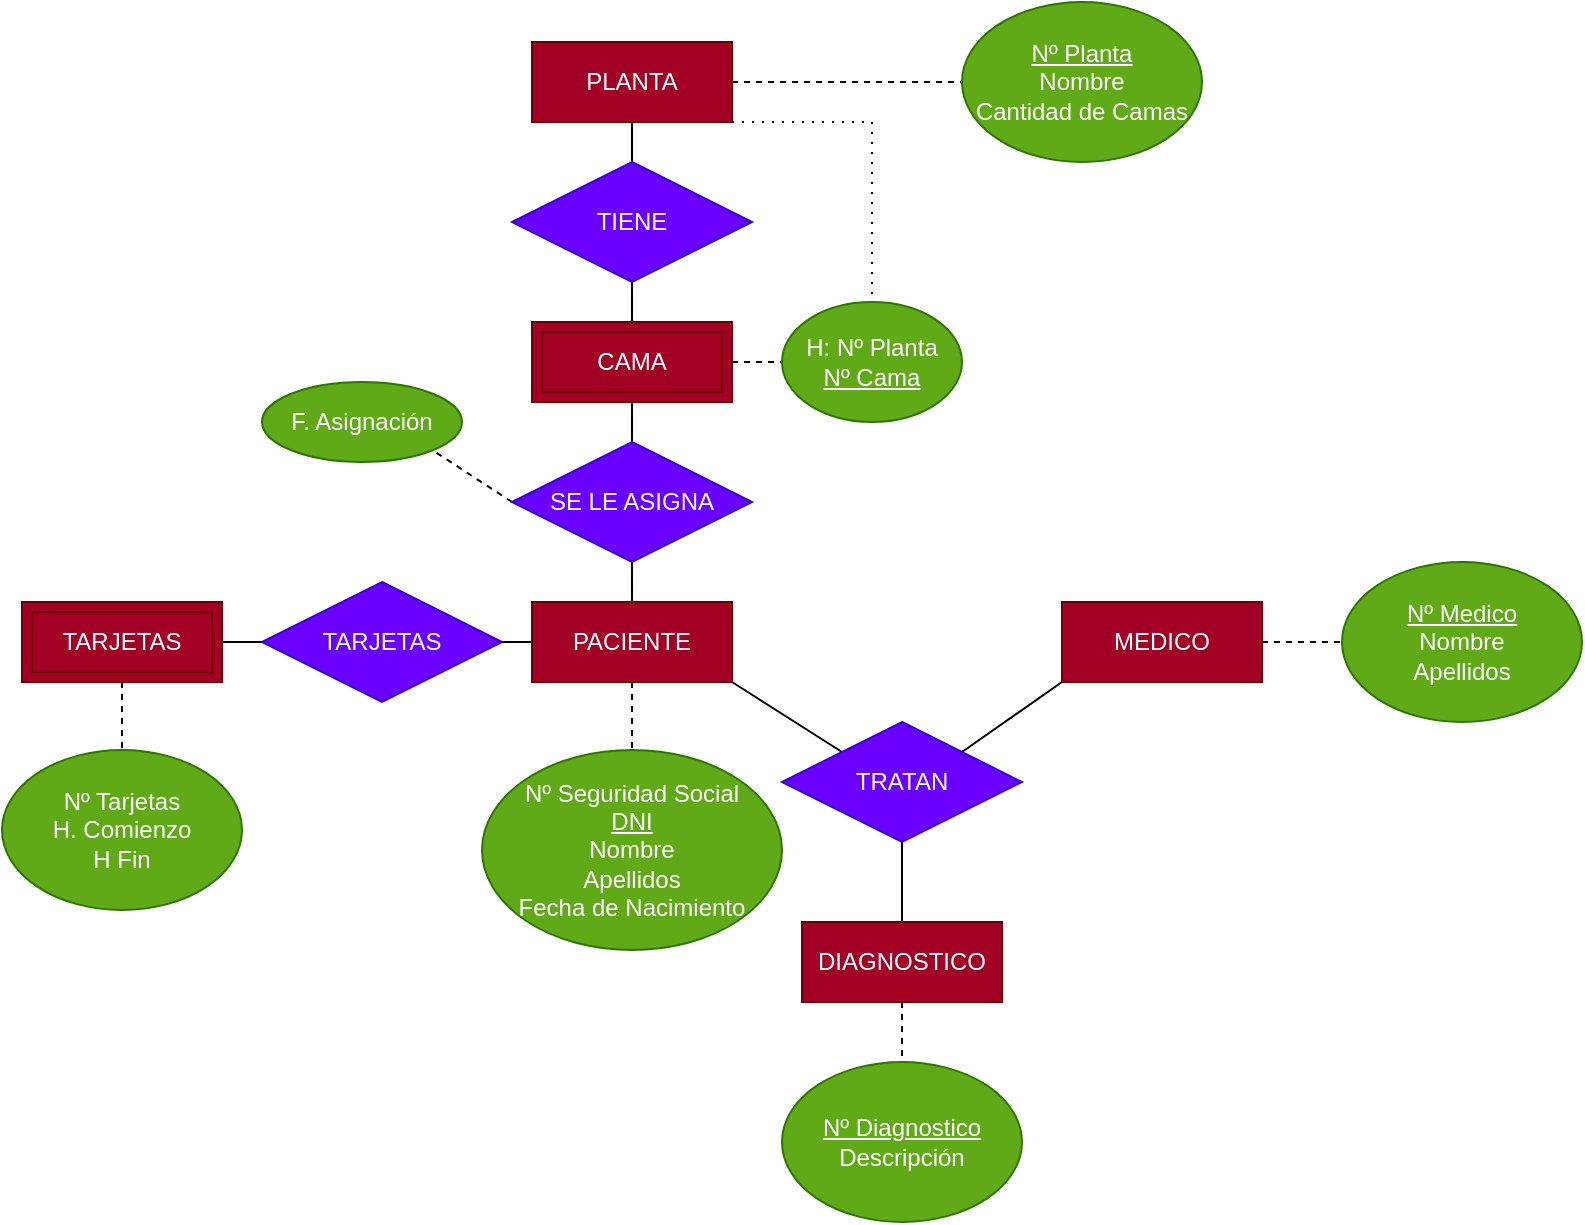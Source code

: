 <mxfile version="20.4.0" type="github">
  <diagram id="R2lEEEUBdFMjLlhIrx00" name="Page-1">
    <mxGraphModel dx="868" dy="460" grid="1" gridSize="10" guides="1" tooltips="1" connect="1" arrows="0" fold="1" page="1" pageScale="1" pageWidth="1169" pageHeight="827" math="0" shadow="0" extFonts="Permanent Marker^https://fonts.googleapis.com/css?family=Permanent+Marker">
      <root>
        <mxCell id="0" />
        <mxCell id="1" parent="0" />
        <mxCell id="-N8Wu7EY1_5mGeQ1VmYi-11" style="edgeStyle=orthogonalEdgeStyle;rounded=0;orthogonalLoop=1;jettySize=auto;html=1;exitX=0.5;exitY=1;exitDx=0;exitDy=0;entryX=0.5;entryY=0;entryDx=0;entryDy=0;endArrow=none;endFill=0;" edge="1" parent="1" source="-N8Wu7EY1_5mGeQ1VmYi-2" target="-N8Wu7EY1_5mGeQ1VmYi-7">
          <mxGeometry relative="1" as="geometry" />
        </mxCell>
        <mxCell id="-N8Wu7EY1_5mGeQ1VmYi-36" style="edgeStyle=orthogonalEdgeStyle;rounded=0;orthogonalLoop=1;jettySize=auto;html=1;exitX=1;exitY=1;exitDx=0;exitDy=0;entryX=0.5;entryY=0;entryDx=0;entryDy=0;dashed=1;endArrow=none;endFill=0;dashPattern=1 4;" edge="1" parent="1" source="-N8Wu7EY1_5mGeQ1VmYi-2" target="-N8Wu7EY1_5mGeQ1VmYi-33">
          <mxGeometry relative="1" as="geometry">
            <Array as="points">
              <mxPoint x="495" y="100" />
            </Array>
          </mxGeometry>
        </mxCell>
        <mxCell id="-N8Wu7EY1_5mGeQ1VmYi-43" style="edgeStyle=orthogonalEdgeStyle;rounded=0;orthogonalLoop=1;jettySize=auto;html=1;exitX=1;exitY=0.5;exitDx=0;exitDy=0;entryX=0;entryY=0.5;entryDx=0;entryDy=0;dashed=1;endArrow=none;endFill=0;" edge="1" parent="1" source="-N8Wu7EY1_5mGeQ1VmYi-2" target="-N8Wu7EY1_5mGeQ1VmYi-37">
          <mxGeometry relative="1" as="geometry" />
        </mxCell>
        <mxCell id="-N8Wu7EY1_5mGeQ1VmYi-2" value="PLANTA" style="whiteSpace=wrap;html=1;align=center;fillColor=#a20025;fontColor=#ffffff;strokeColor=#6F0000;" vertex="1" parent="1">
          <mxGeometry x="325" y="60" width="100" height="40" as="geometry" />
        </mxCell>
        <mxCell id="-N8Wu7EY1_5mGeQ1VmYi-13" style="edgeStyle=orthogonalEdgeStyle;rounded=0;orthogonalLoop=1;jettySize=auto;html=1;exitX=0.5;exitY=1;exitDx=0;exitDy=0;entryX=0.5;entryY=0;entryDx=0;entryDy=0;endArrow=none;endFill=0;" edge="1" parent="1" source="-N8Wu7EY1_5mGeQ1VmYi-3" target="-N8Wu7EY1_5mGeQ1VmYi-12">
          <mxGeometry relative="1" as="geometry" />
        </mxCell>
        <mxCell id="-N8Wu7EY1_5mGeQ1VmYi-34" style="edgeStyle=none;rounded=0;orthogonalLoop=1;jettySize=auto;html=1;exitX=1;exitY=0.5;exitDx=0;exitDy=0;entryX=0;entryY=0.5;entryDx=0;entryDy=0;dashed=1;endArrow=none;endFill=0;" edge="1" parent="1" source="-N8Wu7EY1_5mGeQ1VmYi-3" target="-N8Wu7EY1_5mGeQ1VmYi-33">
          <mxGeometry relative="1" as="geometry" />
        </mxCell>
        <mxCell id="-N8Wu7EY1_5mGeQ1VmYi-3" value="CAMA" style="shape=ext;margin=3;double=1;whiteSpace=wrap;html=1;align=center;fillColor=#a20025;fontColor=#ffffff;strokeColor=#6F0000;" vertex="1" parent="1">
          <mxGeometry x="325" y="200" width="100" height="40" as="geometry" />
        </mxCell>
        <mxCell id="-N8Wu7EY1_5mGeQ1VmYi-4" value="PACIENTE" style="whiteSpace=wrap;html=1;align=center;" vertex="1" parent="1">
          <mxGeometry x="325" y="340" width="100" height="40" as="geometry" />
        </mxCell>
        <mxCell id="-N8Wu7EY1_5mGeQ1VmYi-10" style="edgeStyle=orthogonalEdgeStyle;rounded=0;orthogonalLoop=1;jettySize=auto;html=1;exitX=0.5;exitY=1;exitDx=0;exitDy=0;entryX=0.5;entryY=0;entryDx=0;entryDy=0;endArrow=none;endFill=0;" edge="1" parent="1" source="-N8Wu7EY1_5mGeQ1VmYi-7" target="-N8Wu7EY1_5mGeQ1VmYi-3">
          <mxGeometry relative="1" as="geometry" />
        </mxCell>
        <mxCell id="-N8Wu7EY1_5mGeQ1VmYi-7" value="TIENE" style="shape=rhombus;perimeter=rhombusPerimeter;whiteSpace=wrap;html=1;align=center;fillColor=#6a00ff;fontColor=#ffffff;strokeColor=#3700CC;" vertex="1" parent="1">
          <mxGeometry x="315" y="120" width="120" height="60" as="geometry" />
        </mxCell>
        <mxCell id="-N8Wu7EY1_5mGeQ1VmYi-14" style="edgeStyle=orthogonalEdgeStyle;rounded=0;orthogonalLoop=1;jettySize=auto;html=1;exitX=0.5;exitY=1;exitDx=0;exitDy=0;entryX=0.5;entryY=0;entryDx=0;entryDy=0;endArrow=none;endFill=0;" edge="1" parent="1" source="-N8Wu7EY1_5mGeQ1VmYi-12" target="-N8Wu7EY1_5mGeQ1VmYi-4">
          <mxGeometry relative="1" as="geometry" />
        </mxCell>
        <mxCell id="-N8Wu7EY1_5mGeQ1VmYi-45" style="rounded=0;orthogonalLoop=1;jettySize=auto;html=1;exitX=0;exitY=0.5;exitDx=0;exitDy=0;entryX=1;entryY=1;entryDx=0;entryDy=0;dashed=1;endArrow=none;endFill=0;" edge="1" parent="1" source="-N8Wu7EY1_5mGeQ1VmYi-12" target="-N8Wu7EY1_5mGeQ1VmYi-44">
          <mxGeometry relative="1" as="geometry" />
        </mxCell>
        <mxCell id="-N8Wu7EY1_5mGeQ1VmYi-12" value="SE LE ASIGNA" style="shape=rhombus;perimeter=rhombusPerimeter;whiteSpace=wrap;html=1;align=center;fillColor=#6a00ff;fontColor=#ffffff;strokeColor=#3700CC;" vertex="1" parent="1">
          <mxGeometry x="315" y="260" width="120" height="60" as="geometry" />
        </mxCell>
        <mxCell id="-N8Wu7EY1_5mGeQ1VmYi-19" style="edgeStyle=orthogonalEdgeStyle;rounded=0;orthogonalLoop=1;jettySize=auto;html=1;exitX=0;exitY=0.5;exitDx=0;exitDy=0;entryX=1;entryY=0.5;entryDx=0;entryDy=0;endArrow=none;endFill=0;" edge="1" parent="1" source="-N8Wu7EY1_5mGeQ1VmYi-15" target="-N8Wu7EY1_5mGeQ1VmYi-17">
          <mxGeometry relative="1" as="geometry" />
        </mxCell>
        <mxCell id="-N8Wu7EY1_5mGeQ1VmYi-27" style="edgeStyle=none;rounded=0;orthogonalLoop=1;jettySize=auto;html=1;exitX=1;exitY=1;exitDx=0;exitDy=0;entryX=0;entryY=0;entryDx=0;entryDy=0;endArrow=none;endFill=0;" edge="1" parent="1" source="-N8Wu7EY1_5mGeQ1VmYi-15" target="-N8Wu7EY1_5mGeQ1VmYi-21">
          <mxGeometry relative="1" as="geometry" />
        </mxCell>
        <mxCell id="-N8Wu7EY1_5mGeQ1VmYi-32" style="edgeStyle=none;rounded=0;orthogonalLoop=1;jettySize=auto;html=1;exitX=0.5;exitY=1;exitDx=0;exitDy=0;entryX=0.5;entryY=0;entryDx=0;entryDy=0;endArrow=none;endFill=0;dashed=1;" edge="1" parent="1" source="-N8Wu7EY1_5mGeQ1VmYi-15" target="-N8Wu7EY1_5mGeQ1VmYi-31">
          <mxGeometry relative="1" as="geometry" />
        </mxCell>
        <mxCell id="-N8Wu7EY1_5mGeQ1VmYi-15" value="PACIENTE" style="whiteSpace=wrap;html=1;align=center;fillColor=#a20025;fontColor=#ffffff;strokeColor=#6F0000;" vertex="1" parent="1">
          <mxGeometry x="325" y="340" width="100" height="40" as="geometry" />
        </mxCell>
        <mxCell id="-N8Wu7EY1_5mGeQ1VmYi-20" style="edgeStyle=orthogonalEdgeStyle;rounded=0;orthogonalLoop=1;jettySize=auto;html=1;exitX=0;exitY=0.5;exitDx=0;exitDy=0;entryX=1;entryY=0.5;entryDx=0;entryDy=0;endArrow=none;endFill=0;" edge="1" parent="1" source="-N8Wu7EY1_5mGeQ1VmYi-17" target="-N8Wu7EY1_5mGeQ1VmYi-18">
          <mxGeometry relative="1" as="geometry" />
        </mxCell>
        <mxCell id="-N8Wu7EY1_5mGeQ1VmYi-17" value="TARJETAS" style="shape=rhombus;perimeter=rhombusPerimeter;whiteSpace=wrap;html=1;align=center;fillColor=#6a00ff;fontColor=#ffffff;strokeColor=#3700CC;" vertex="1" parent="1">
          <mxGeometry x="190" y="330" width="120" height="60" as="geometry" />
        </mxCell>
        <mxCell id="-N8Wu7EY1_5mGeQ1VmYi-38" style="edgeStyle=orthogonalEdgeStyle;rounded=0;orthogonalLoop=1;jettySize=auto;html=1;exitX=0.5;exitY=1;exitDx=0;exitDy=0;entryX=0.5;entryY=0;entryDx=0;entryDy=0;dashed=1;endArrow=none;endFill=0;" edge="1" parent="1" source="-N8Wu7EY1_5mGeQ1VmYi-18" target="-N8Wu7EY1_5mGeQ1VmYi-30">
          <mxGeometry relative="1" as="geometry" />
        </mxCell>
        <mxCell id="-N8Wu7EY1_5mGeQ1VmYi-18" value="TARJETAS" style="shape=ext;margin=3;double=1;whiteSpace=wrap;html=1;align=center;fillColor=#a20025;fontColor=#ffffff;strokeColor=#6F0000;" vertex="1" parent="1">
          <mxGeometry x="70" y="340" width="100" height="40" as="geometry" />
        </mxCell>
        <mxCell id="-N8Wu7EY1_5mGeQ1VmYi-21" value="TRATAN" style="shape=rhombus;perimeter=rhombusPerimeter;whiteSpace=wrap;html=1;align=center;fillColor=#6a00ff;fontColor=#ffffff;strokeColor=#3700CC;" vertex="1" parent="1">
          <mxGeometry x="450" y="400" width="120" height="60" as="geometry" />
        </mxCell>
        <mxCell id="-N8Wu7EY1_5mGeQ1VmYi-26" style="rounded=0;orthogonalLoop=1;jettySize=auto;html=1;exitX=0;exitY=1;exitDx=0;exitDy=0;entryX=1;entryY=0;entryDx=0;entryDy=0;endArrow=none;endFill=0;" edge="1" parent="1" source="-N8Wu7EY1_5mGeQ1VmYi-23" target="-N8Wu7EY1_5mGeQ1VmYi-21">
          <mxGeometry relative="1" as="geometry" />
        </mxCell>
        <mxCell id="-N8Wu7EY1_5mGeQ1VmYi-40" style="edgeStyle=orthogonalEdgeStyle;rounded=0;orthogonalLoop=1;jettySize=auto;html=1;exitX=1;exitY=0.5;exitDx=0;exitDy=0;entryX=0;entryY=0.5;entryDx=0;entryDy=0;dashed=1;endArrow=none;endFill=0;" edge="1" parent="1" source="-N8Wu7EY1_5mGeQ1VmYi-23" target="-N8Wu7EY1_5mGeQ1VmYi-39">
          <mxGeometry relative="1" as="geometry" />
        </mxCell>
        <mxCell id="-N8Wu7EY1_5mGeQ1VmYi-23" value="MEDICO" style="whiteSpace=wrap;html=1;align=center;fillColor=#a20025;fontColor=#ffffff;strokeColor=#6F0000;" vertex="1" parent="1">
          <mxGeometry x="590" y="340" width="100" height="40" as="geometry" />
        </mxCell>
        <mxCell id="-N8Wu7EY1_5mGeQ1VmYi-29" style="edgeStyle=none;rounded=0;orthogonalLoop=1;jettySize=auto;html=1;exitX=0.5;exitY=0;exitDx=0;exitDy=0;entryX=0.5;entryY=1;entryDx=0;entryDy=0;endArrow=none;endFill=0;" edge="1" parent="1" source="-N8Wu7EY1_5mGeQ1VmYi-28" target="-N8Wu7EY1_5mGeQ1VmYi-21">
          <mxGeometry relative="1" as="geometry" />
        </mxCell>
        <mxCell id="-N8Wu7EY1_5mGeQ1VmYi-42" style="edgeStyle=orthogonalEdgeStyle;rounded=0;orthogonalLoop=1;jettySize=auto;html=1;exitX=0.5;exitY=1;exitDx=0;exitDy=0;entryX=0.5;entryY=0;entryDx=0;entryDy=0;dashed=1;endArrow=none;endFill=0;" edge="1" parent="1" source="-N8Wu7EY1_5mGeQ1VmYi-28" target="-N8Wu7EY1_5mGeQ1VmYi-41">
          <mxGeometry relative="1" as="geometry" />
        </mxCell>
        <mxCell id="-N8Wu7EY1_5mGeQ1VmYi-28" value="DIAGNOSTICO" style="whiteSpace=wrap;html=1;align=center;fillColor=#a20025;fontColor=#ffffff;strokeColor=#6F0000;" vertex="1" parent="1">
          <mxGeometry x="460" y="500" width="100" height="40" as="geometry" />
        </mxCell>
        <mxCell id="-N8Wu7EY1_5mGeQ1VmYi-30" value="Nº Tarjetas&lt;br&gt;H. Comienzo&lt;br&gt;H Fin" style="ellipse;whiteSpace=wrap;html=1;fillColor=#60a917;fontColor=#ffffff;strokeColor=#2D7600;" vertex="1" parent="1">
          <mxGeometry x="60" y="414" width="120" height="80" as="geometry" />
        </mxCell>
        <mxCell id="-N8Wu7EY1_5mGeQ1VmYi-31" value="Nº Seguridad Social&lt;br&gt;&lt;u&gt;DNI&lt;/u&gt;&lt;br&gt;Nombre&lt;br&gt;Apellidos&lt;br&gt;Fecha de Nacimiento" style="ellipse;whiteSpace=wrap;html=1;fillColor=#60a917;fontColor=#ffffff;strokeColor=#2D7600;" vertex="1" parent="1">
          <mxGeometry x="300" y="414" width="150" height="100" as="geometry" />
        </mxCell>
        <mxCell id="-N8Wu7EY1_5mGeQ1VmYi-33" value="H: Nº Planta&lt;br&gt;&lt;u&gt;Nº Cama&lt;/u&gt;" style="ellipse;whiteSpace=wrap;html=1;fillColor=#60a917;fontColor=#ffffff;strokeColor=#2D7600;" vertex="1" parent="1">
          <mxGeometry x="450" y="190" width="90" height="60" as="geometry" />
        </mxCell>
        <mxCell id="-N8Wu7EY1_5mGeQ1VmYi-37" value="&lt;u&gt;Nº Planta&lt;/u&gt;&lt;br&gt;Nombre&lt;br&gt;Cantidad de Camas" style="ellipse;whiteSpace=wrap;html=1;fillColor=#60a917;fontColor=#ffffff;strokeColor=#2D7600;" vertex="1" parent="1">
          <mxGeometry x="540" y="40" width="120" height="80" as="geometry" />
        </mxCell>
        <mxCell id="-N8Wu7EY1_5mGeQ1VmYi-39" value="&lt;u&gt;Nº Medico&lt;/u&gt;&lt;br&gt;Nombre&lt;br&gt;Apellidos" style="ellipse;whiteSpace=wrap;html=1;fillColor=#60a917;fontColor=#ffffff;strokeColor=#2D7600;" vertex="1" parent="1">
          <mxGeometry x="730" y="320" width="120" height="80" as="geometry" />
        </mxCell>
        <mxCell id="-N8Wu7EY1_5mGeQ1VmYi-41" value="&lt;u&gt;Nº Diagnostico&lt;/u&gt;&lt;br&gt;Descripción" style="ellipse;whiteSpace=wrap;html=1;fillColor=#60a917;fontColor=#ffffff;strokeColor=#2D7600;" vertex="1" parent="1">
          <mxGeometry x="450" y="570" width="120" height="80" as="geometry" />
        </mxCell>
        <mxCell id="-N8Wu7EY1_5mGeQ1VmYi-44" value="F. Asignación" style="ellipse;whiteSpace=wrap;html=1;align=center;fillColor=#60a917;fontColor=#ffffff;strokeColor=#2D7600;" vertex="1" parent="1">
          <mxGeometry x="190" y="230" width="100" height="40" as="geometry" />
        </mxCell>
      </root>
    </mxGraphModel>
  </diagram>
</mxfile>
